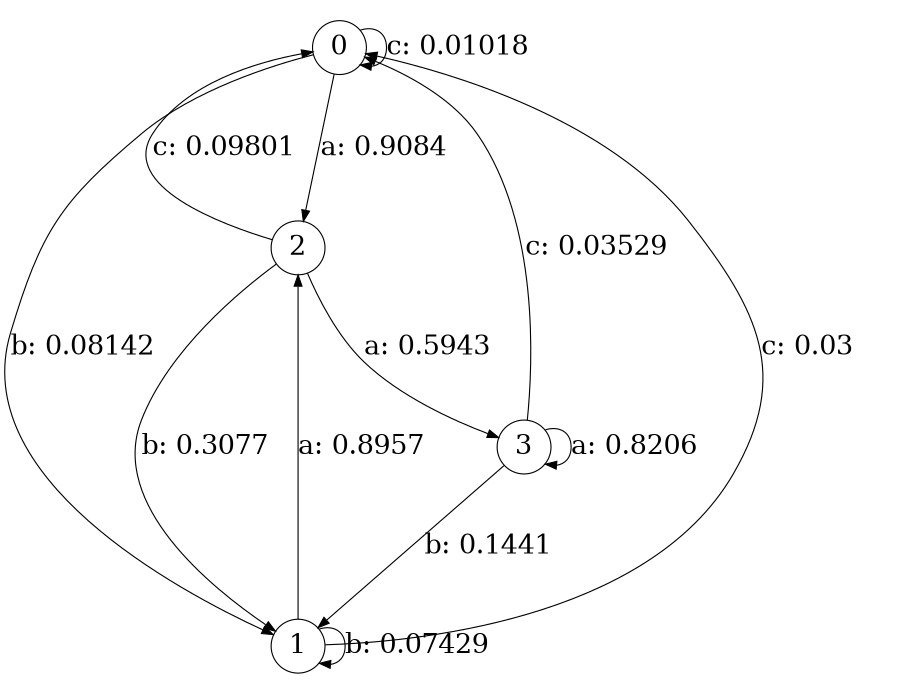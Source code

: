 digraph "d5-100nw-t0-cen-SML" {
size = "6,8.5";
ratio = "fill";
node [shape = circle];
node [fontsize = 24];
edge [fontsize = 24];
0 -> 2 [label = "a: 0.9084   "];
0 -> 1 [label = "b: 0.08142  "];
0 -> 0 [label = "c: 0.01018  "];
1 -> 2 [label = "a: 0.8957   "];
1 -> 1 [label = "b: 0.07429  "];
1 -> 0 [label = "c: 0.03     "];
2 -> 3 [label = "a: 0.5943   "];
2 -> 1 [label = "b: 0.3077   "];
2 -> 0 [label = "c: 0.09801  "];
3 -> 3 [label = "a: 0.8206   "];
3 -> 1 [label = "b: 0.1441   "];
3 -> 0 [label = "c: 0.03529  "];
}